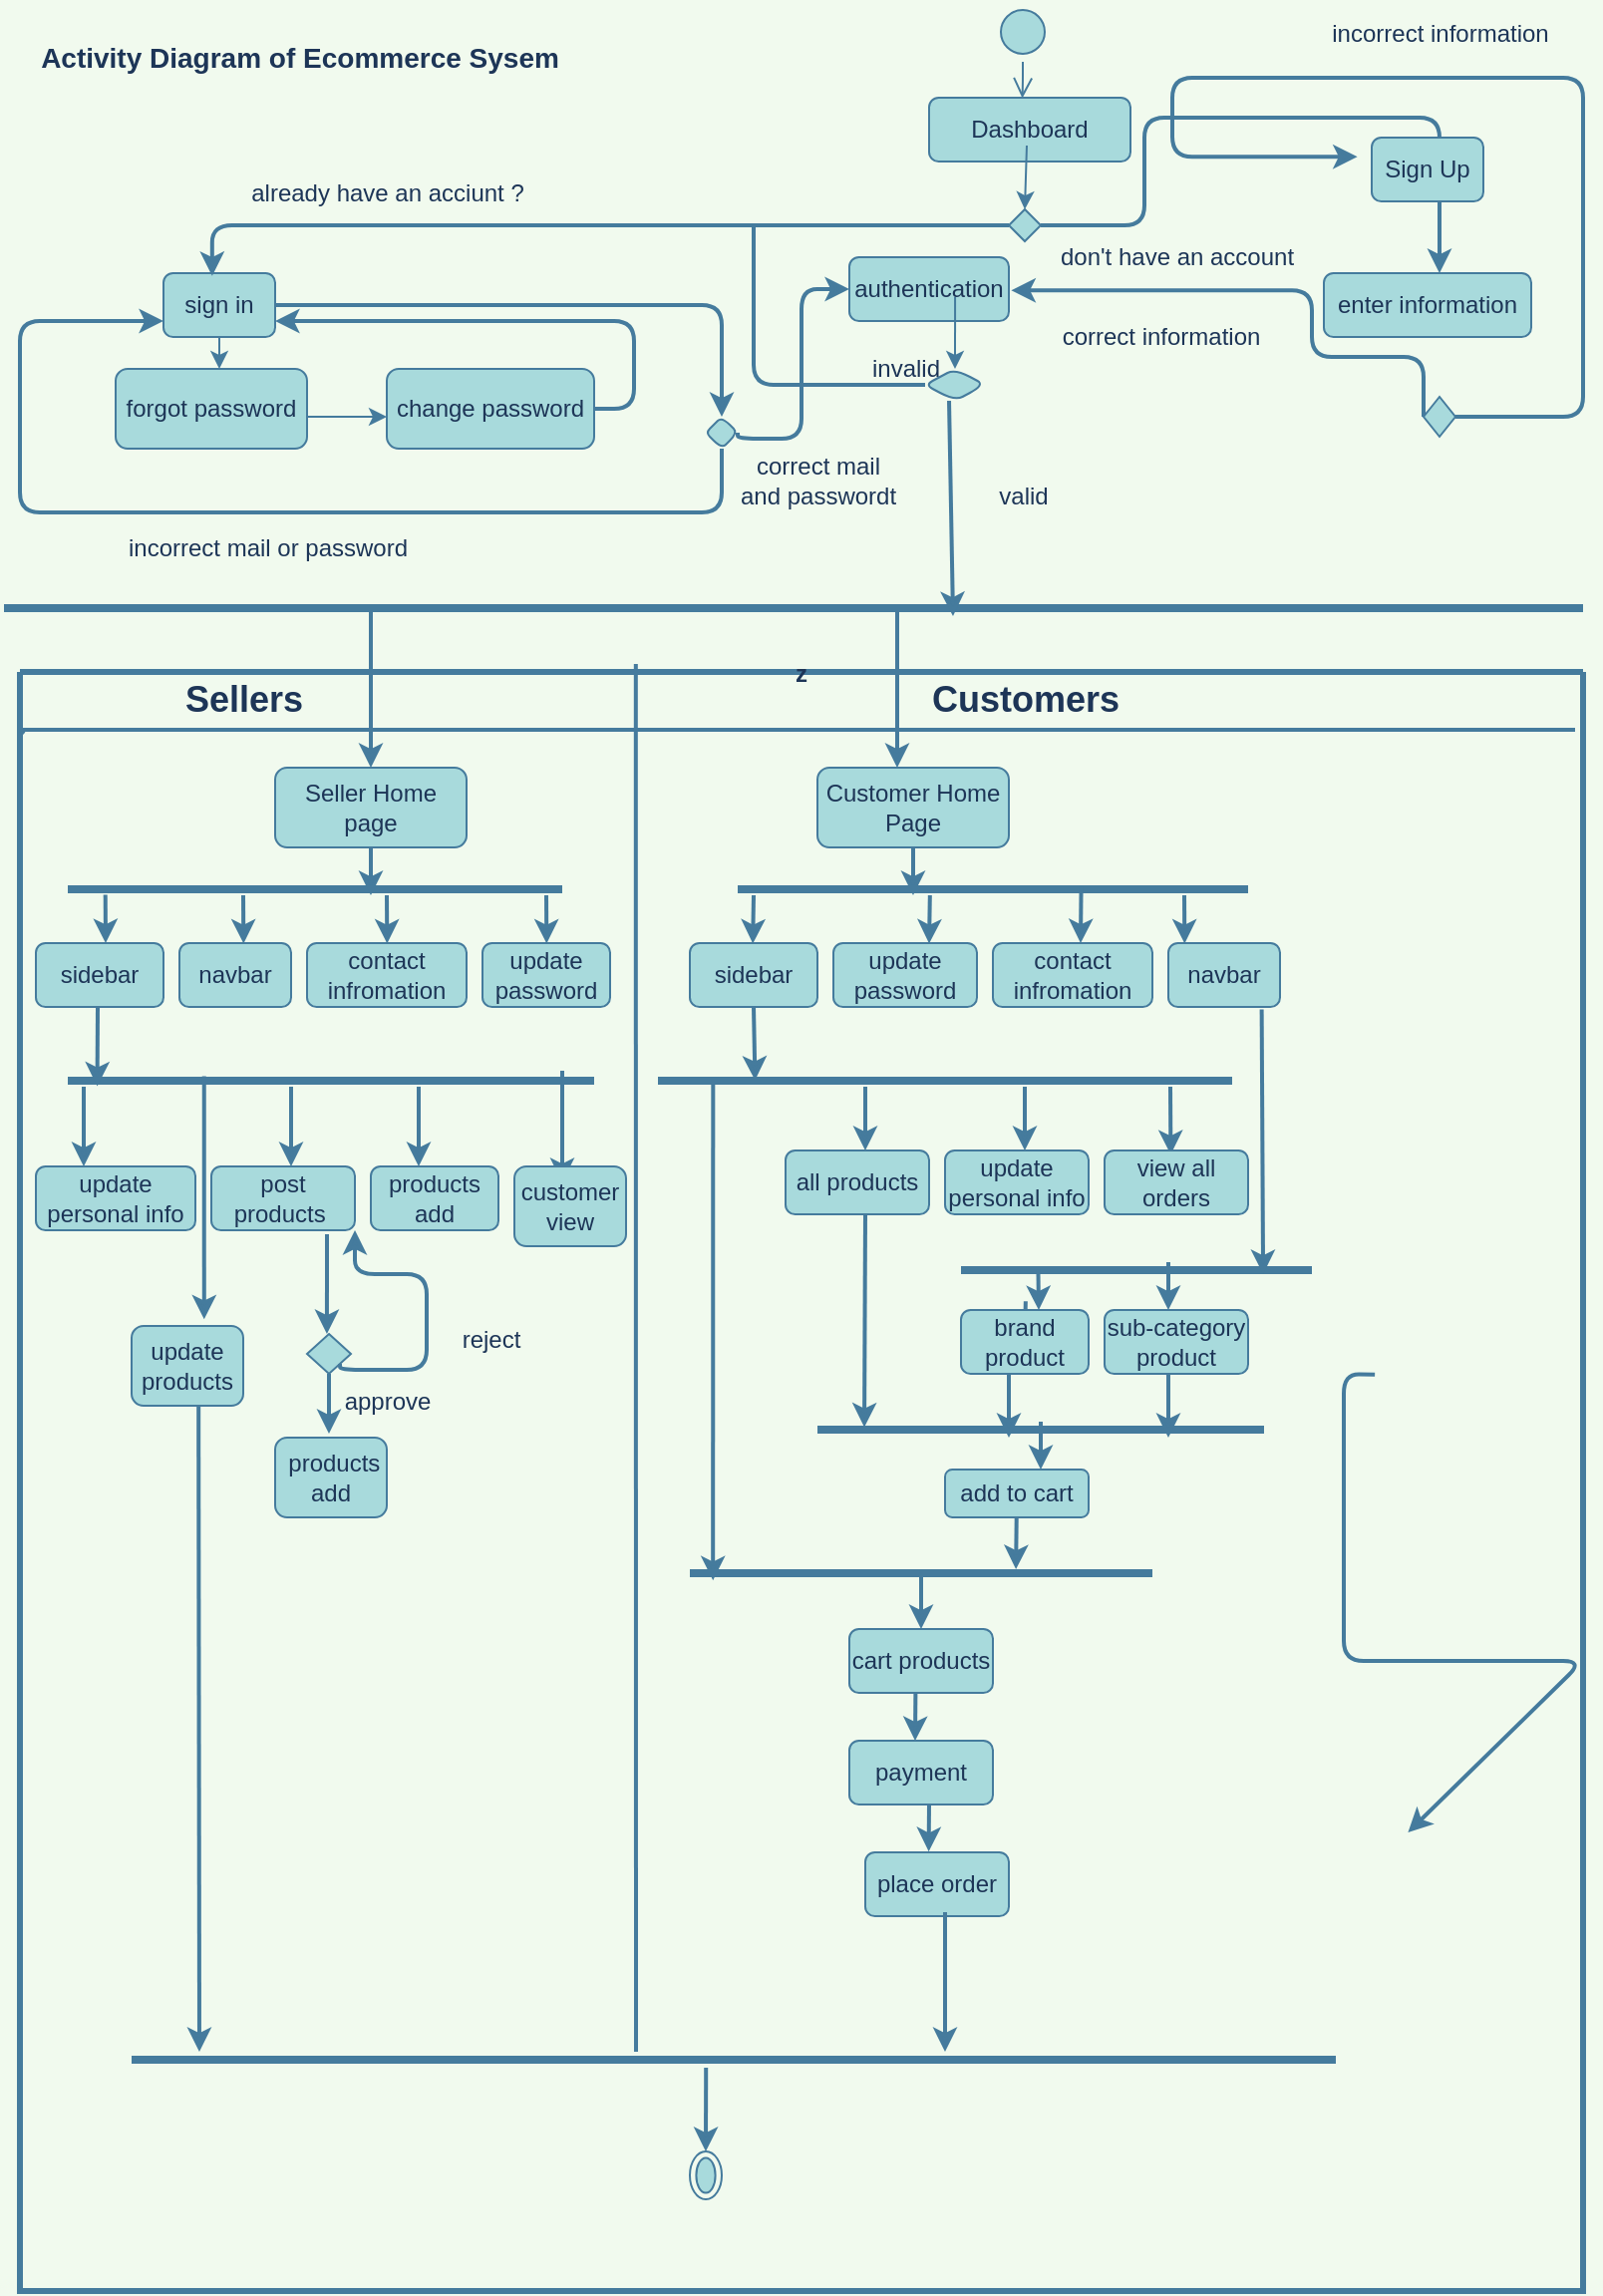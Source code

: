 <mxfile version="20.3.7" type="github">
  <diagram id="cb6AJk6jhVH4I8SNWXNZ" name="Page-1">
    <mxGraphModel dx="1038" dy="1682" grid="1" gridSize="10" guides="1" tooltips="1" connect="1" arrows="1" fold="1" page="1" pageScale="1" pageWidth="827" pageHeight="1169" background="#F1FAEE" math="0" shadow="0">
      <root>
        <mxCell id="0" />
        <mxCell id="1" parent="0" />
        <mxCell id="6mdkMLP5F0GnC8ThNtrV-1" value="" style="ellipse;html=1;shape=startState;fillColor=#A8DADC;strokeColor=#457B9D;fontColor=#1D3557;rounded=1;" vertex="1" parent="1">
          <mxGeometry x="504" y="-1168" width="30" height="30" as="geometry" />
        </mxCell>
        <mxCell id="6mdkMLP5F0GnC8ThNtrV-2" value="" style="edgeStyle=orthogonalEdgeStyle;html=1;verticalAlign=bottom;endArrow=open;endSize=8;labelBackgroundColor=#F1FAEE;strokeColor=#457B9D;fontColor=#1D3557;rounded=1;entryX=0.463;entryY=0.006;entryDx=0;entryDy=0;entryPerimeter=0;" edge="1" parent="1" source="6mdkMLP5F0GnC8ThNtrV-1" target="6mdkMLP5F0GnC8ThNtrV-7">
          <mxGeometry relative="1" as="geometry">
            <mxPoint x="415" y="-1120" as="targetPoint" />
          </mxGeometry>
        </mxCell>
        <mxCell id="6mdkMLP5F0GnC8ThNtrV-3" value="" style="edgeStyle=segmentEdgeStyle;endArrow=classic;html=1;labelBackgroundColor=#F1FAEE;strokeColor=#457B9D;fontColor=#1D3557;rounded=1;strokeWidth=2;startArrow=none;" edge="1" parent="1" source="6mdkMLP5F0GnC8ThNtrV-219">
          <mxGeometry width="50" height="50" relative="1" as="geometry">
            <mxPoint x="427" y="-1056" as="sourcePoint" />
            <mxPoint x="728" y="-1032" as="targetPoint" />
            <Array as="points">
              <mxPoint x="580" y="-1056" />
              <mxPoint x="580" y="-1110" />
              <mxPoint x="728" y="-1110" />
            </Array>
          </mxGeometry>
        </mxCell>
        <mxCell id="6mdkMLP5F0GnC8ThNtrV-4" style="edgeStyle=orthogonalEdgeStyle;orthogonalLoop=1;jettySize=auto;html=1;exitX=1;exitY=0.5;exitDx=0;exitDy=0;labelBackgroundColor=#F1FAEE;strokeColor=#457B9D;fontColor=#1D3557;rounded=1;strokeWidth=2;" edge="1" parent="1" source="6mdkMLP5F0GnC8ThNtrV-5">
          <mxGeometry relative="1" as="geometry">
            <mxPoint x="368" y="-960" as="targetPoint" />
            <Array as="points">
              <mxPoint x="368" y="-1016" />
            </Array>
          </mxGeometry>
        </mxCell>
        <mxCell id="6mdkMLP5F0GnC8ThNtrV-5" value="sign in" style="whiteSpace=wrap;html=1;fillColor=#A8DADC;strokeColor=#457B9D;fontColor=#1D3557;rounded=1;" vertex="1" parent="1">
          <mxGeometry x="88" y="-1032" width="56" height="32" as="geometry" />
        </mxCell>
        <mxCell id="6mdkMLP5F0GnC8ThNtrV-6" value="Sign Up" style="whiteSpace=wrap;html=1;fillColor=#A8DADC;strokeColor=#457B9D;fontColor=#1D3557;rounded=1;" vertex="1" parent="1">
          <mxGeometry x="694" y="-1100" width="56" height="32" as="geometry" />
        </mxCell>
        <mxCell id="6mdkMLP5F0GnC8ThNtrV-7" value="Dashboard" style="whiteSpace=wrap;html=1;fillColor=#A8DADC;strokeColor=#457B9D;fontColor=#1D3557;rounded=1;" vertex="1" parent="1">
          <mxGeometry x="472" y="-1120" width="101" height="32" as="geometry" />
        </mxCell>
        <mxCell id="6mdkMLP5F0GnC8ThNtrV-8" value="" style="endArrow=classic;html=1;labelBackgroundColor=#F1FAEE;strokeColor=#457B9D;fontColor=#1D3557;rounded=1;entryX=0.5;entryY=0;entryDx=0;entryDy=0;entryPerimeter=0;" edge="1" parent="1" target="6mdkMLP5F0GnC8ThNtrV-219">
          <mxGeometry width="50" height="50" relative="1" as="geometry">
            <mxPoint x="521" y="-1096" as="sourcePoint" />
            <mxPoint x="520" y="-1072" as="targetPoint" />
          </mxGeometry>
        </mxCell>
        <mxCell id="6mdkMLP5F0GnC8ThNtrV-9" value="already have an acciunt ?" style="text;html=1;resizable=0;autosize=1;align=center;verticalAlign=middle;points=[];fillColor=none;strokeColor=none;fontColor=#1D3557;rounded=1;" vertex="1" parent="1">
          <mxGeometry x="120" y="-1088" width="160" height="32" as="geometry" />
        </mxCell>
        <mxCell id="6mdkMLP5F0GnC8ThNtrV-11" value="enter information" style="whiteSpace=wrap;html=1;fillColor=#A8DADC;strokeColor=#457B9D;fontColor=#1D3557;rounded=1;" vertex="1" parent="1">
          <mxGeometry x="670" y="-1032" width="104" height="32" as="geometry" />
        </mxCell>
        <mxCell id="6mdkMLP5F0GnC8ThNtrV-16" value="" style="endArrow=classic;html=1;exitX=0.5;exitY=1;exitDx=0;exitDy=0;labelBackgroundColor=#F1FAEE;strokeColor=#457B9D;fontColor=#1D3557;rounded=1;" edge="1" parent="1" source="6mdkMLP5F0GnC8ThNtrV-5">
          <mxGeometry width="50" height="50" relative="1" as="geometry">
            <mxPoint x="104" y="-984" as="sourcePoint" />
            <mxPoint x="116" y="-984" as="targetPoint" />
            <Array as="points" />
          </mxGeometry>
        </mxCell>
        <mxCell id="6mdkMLP5F0GnC8ThNtrV-17" value="forgot password" style="whiteSpace=wrap;html=1;fillColor=#A8DADC;strokeColor=#457B9D;fontColor=#1D3557;rounded=1;" vertex="1" parent="1">
          <mxGeometry x="64" y="-984" width="96" height="40" as="geometry" />
        </mxCell>
        <mxCell id="6mdkMLP5F0GnC8ThNtrV-18" value="" style="endArrow=classic;html=1;labelBackgroundColor=#F1FAEE;strokeColor=#457B9D;fontColor=#1D3557;rounded=1;" edge="1" parent="1">
          <mxGeometry width="50" height="50" relative="1" as="geometry">
            <mxPoint x="160" y="-960" as="sourcePoint" />
            <mxPoint x="200" y="-960" as="targetPoint" />
          </mxGeometry>
        </mxCell>
        <mxCell id="6mdkMLP5F0GnC8ThNtrV-19" style="edgeStyle=orthogonalEdgeStyle;orthogonalLoop=1;jettySize=auto;html=1;exitX=1;exitY=0.5;exitDx=0;exitDy=0;entryX=1;entryY=0.75;entryDx=0;entryDy=0;labelBackgroundColor=#F1FAEE;strokeColor=#457B9D;fontColor=#1D3557;rounded=1;strokeWidth=2;" edge="1" parent="1" source="6mdkMLP5F0GnC8ThNtrV-20" target="6mdkMLP5F0GnC8ThNtrV-5">
          <mxGeometry relative="1" as="geometry" />
        </mxCell>
        <mxCell id="6mdkMLP5F0GnC8ThNtrV-20" value="change password" style="whiteSpace=wrap;html=1;fillStyle=auto;fillColor=#A8DADC;strokeColor=#457B9D;fontColor=#1D3557;rounded=1;" vertex="1" parent="1">
          <mxGeometry x="200" y="-984" width="104" height="40" as="geometry" />
        </mxCell>
        <mxCell id="6mdkMLP5F0GnC8ThNtrV-21" style="edgeStyle=orthogonalEdgeStyle;orthogonalLoop=1;jettySize=auto;html=1;entryX=0;entryY=0.75;entryDx=0;entryDy=0;labelBackgroundColor=#F1FAEE;strokeColor=#457B9D;fontColor=#1D3557;rounded=1;strokeWidth=2;" edge="1" parent="1" source="6mdkMLP5F0GnC8ThNtrV-22" target="6mdkMLP5F0GnC8ThNtrV-5">
          <mxGeometry relative="1" as="geometry">
            <mxPoint x="80" y="-1008" as="targetPoint" />
            <Array as="points">
              <mxPoint x="368" y="-912" />
              <mxPoint x="16" y="-912" />
              <mxPoint x="16" y="-1008" />
            </Array>
          </mxGeometry>
        </mxCell>
        <mxCell id="6mdkMLP5F0GnC8ThNtrV-22" value="" style="rhombus;whiteSpace=wrap;html=1;fillColor=#A8DADC;strokeColor=#457B9D;fontColor=#1D3557;rounded=1;" vertex="1" parent="1">
          <mxGeometry x="360" y="-960" width="16" height="16" as="geometry" />
        </mxCell>
        <mxCell id="6mdkMLP5F0GnC8ThNtrV-23" value="incorrect mail or password" style="text;html=1;resizable=0;autosize=1;align=center;verticalAlign=middle;points=[];fillColor=none;strokeColor=none;fontColor=#1D3557;rounded=1;" vertex="1" parent="1">
          <mxGeometry x="60" y="-910" width="160" height="32" as="geometry" />
        </mxCell>
        <mxCell id="6mdkMLP5F0GnC8ThNtrV-24" value="correct mail &lt;br&gt;and passwordt" style="text;html=1;resizable=0;autosize=1;align=center;verticalAlign=middle;points=[];fillColor=none;strokeColor=none;fontColor=#1D3557;rounded=1;" vertex="1" parent="1">
          <mxGeometry x="368" y="-952" width="96" height="48" as="geometry" />
        </mxCell>
        <mxCell id="6mdkMLP5F0GnC8ThNtrV-25" value="incorrect information" style="text;html=1;resizable=0;autosize=1;align=center;verticalAlign=middle;points=[];fillColor=none;strokeColor=none;fontColor=#1D3557;rounded=1;" vertex="1" parent="1">
          <mxGeometry x="664" y="-1168" width="128" height="32" as="geometry" />
        </mxCell>
        <mxCell id="6mdkMLP5F0GnC8ThNtrV-26" value="" style="endArrow=none;html=1;strokeWidth=4;labelBackgroundColor=#F1FAEE;strokeColor=#457B9D;fontColor=#1D3557;rounded=1;" edge="1" parent="1">
          <mxGeometry relative="1" as="geometry">
            <mxPoint x="8" y="-864" as="sourcePoint" />
            <mxPoint x="800" y="-864" as="targetPoint" />
          </mxGeometry>
        </mxCell>
        <mxCell id="6mdkMLP5F0GnC8ThNtrV-27" value="correct information" style="text;html=1;resizable=0;autosize=1;align=center;verticalAlign=middle;points=[];fillColor=none;strokeColor=none;fontColor=#1D3557;rounded=1;" vertex="1" parent="1">
          <mxGeometry x="528" y="-1016" width="120" height="32" as="geometry" />
        </mxCell>
        <object label="z" id="6mdkMLP5F0GnC8ThNtrV-28">
          <mxCell style="swimlane;startSize=0;strokeWidth=3;fillColor=#A8DADC;strokeColor=#457B9D;fontColor=#1D3557;rounded=1;" vertex="1" parent="1">
            <mxGeometry x="16" y="-832" width="784" height="812" as="geometry" />
          </mxCell>
        </object>
        <mxCell id="6mdkMLP5F0GnC8ThNtrV-30" value="Customers" style="text;html=1;resizable=0;autosize=1;align=center;verticalAlign=middle;points=[];fillColor=none;strokeColor=none;strokeWidth=2;shadow=0;glass=0;fontStyle=1;labelBorderColor=none;spacingTop=3;fontSize=18;fontColor=#1D3557;rounded=1;" vertex="1" parent="6mdkMLP5F0GnC8ThNtrV-28">
          <mxGeometry x="448" y="-8" width="112" height="40" as="geometry" />
        </mxCell>
        <mxCell id="6mdkMLP5F0GnC8ThNtrV-31" value="Sellers" style="text;html=1;resizable=0;autosize=1;align=center;verticalAlign=middle;points=[];fillColor=none;strokeColor=none;strokeWidth=2;shadow=0;glass=0;fontStyle=1;labelBorderColor=none;spacingTop=3;fontSize=18;fontColor=#1D3557;rounded=1;" vertex="1" parent="6mdkMLP5F0GnC8ThNtrV-28">
          <mxGeometry x="72" y="-8" width="80" height="40" as="geometry" />
        </mxCell>
        <mxCell id="6mdkMLP5F0GnC8ThNtrV-32" value="" style="endArrow=none;html=1;strokeWidth=2;labelBackgroundColor=#F1FAEE;strokeColor=#457B9D;fontColor=#1D3557;rounded=1;" edge="1" parent="6mdkMLP5F0GnC8ThNtrV-28" target="6mdkMLP5F0GnC8ThNtrV-28">
          <mxGeometry width="50" height="50" relative="1" as="geometry">
            <mxPoint x="2" y="31" as="sourcePoint" />
            <mxPoint x="992" y="32" as="targetPoint" />
          </mxGeometry>
        </mxCell>
        <mxCell id="6mdkMLP5F0GnC8ThNtrV-35" value="Seller Home page" style="whiteSpace=wrap;html=1;fillColor=#A8DADC;strokeColor=#457B9D;fontColor=#1D3557;rounded=1;" vertex="1" parent="6mdkMLP5F0GnC8ThNtrV-28">
          <mxGeometry x="128" y="48" width="96" height="40" as="geometry" />
        </mxCell>
        <mxCell id="6mdkMLP5F0GnC8ThNtrV-36" value="" style="line;strokeWidth=4;html=1;shadow=0;glass=0;labelBackgroundColor=none;labelBorderColor=none;fontFamily=Times New Roman;fontSize=18;fillColor=#A8DADC;strokeColor=#457B9D;fontColor=#1D3557;rounded=1;" vertex="1" parent="6mdkMLP5F0GnC8ThNtrV-28">
          <mxGeometry x="24" y="104" width="248" height="10" as="geometry" />
        </mxCell>
        <mxCell id="6mdkMLP5F0GnC8ThNtrV-37" value="" style="edgeStyle=none;orthogonalLoop=1;jettySize=auto;html=1;strokeWidth=2;fontSize=19;labelBackgroundColor=#F1FAEE;strokeColor=#457B9D;fontColor=#1D3557;rounded=1;" edge="1" parent="6mdkMLP5F0GnC8ThNtrV-28">
          <mxGeometry width="80" relative="1" as="geometry">
            <mxPoint x="176" y="88" as="sourcePoint" />
            <mxPoint x="176" y="112" as="targetPoint" />
            <Array as="points" />
          </mxGeometry>
        </mxCell>
        <mxCell id="6mdkMLP5F0GnC8ThNtrV-38" value="Customer Home Page" style="whiteSpace=wrap;html=1;fillColor=#A8DADC;strokeColor=#457B9D;fontColor=#1D3557;rounded=1;" vertex="1" parent="6mdkMLP5F0GnC8ThNtrV-28">
          <mxGeometry x="400" y="48" width="96" height="40" as="geometry" />
        </mxCell>
        <mxCell id="6mdkMLP5F0GnC8ThNtrV-39" value="" style="edgeStyle=none;orthogonalLoop=1;jettySize=auto;html=1;strokeWidth=2;fontSize=19;labelBackgroundColor=#F1FAEE;strokeColor=#457B9D;fontColor=#1D3557;rounded=1;" edge="1" parent="6mdkMLP5F0GnC8ThNtrV-28">
          <mxGeometry width="80" relative="1" as="geometry">
            <mxPoint x="448" y="88" as="sourcePoint" />
            <mxPoint x="448" y="112" as="targetPoint" />
            <Array as="points" />
          </mxGeometry>
        </mxCell>
        <mxCell id="6mdkMLP5F0GnC8ThNtrV-42" value="sidebar" style="whiteSpace=wrap;html=1;fillColor=#A8DADC;strokeColor=#457B9D;fontColor=#1D3557;rounded=1;" vertex="1" parent="6mdkMLP5F0GnC8ThNtrV-28">
          <mxGeometry x="8" y="136" width="64" height="32" as="geometry" />
        </mxCell>
        <mxCell id="6mdkMLP5F0GnC8ThNtrV-43" value="contact infromation" style="whiteSpace=wrap;html=1;fillColor=#A8DADC;strokeColor=#457B9D;fontColor=#1D3557;rounded=1;" vertex="1" parent="6mdkMLP5F0GnC8ThNtrV-28">
          <mxGeometry x="144" y="136" width="80" height="32" as="geometry" />
        </mxCell>
        <mxCell id="6mdkMLP5F0GnC8ThNtrV-44" value="" style="line;strokeWidth=4;html=1;shadow=0;glass=0;labelBackgroundColor=none;labelBorderColor=none;fontFamily=Times New Roman;fontSize=18;fillColor=#A8DADC;strokeColor=#457B9D;fontColor=#1D3557;rounded=1;" vertex="1" parent="6mdkMLP5F0GnC8ThNtrV-28">
          <mxGeometry x="24" y="200" width="264" height="10" as="geometry" />
        </mxCell>
        <mxCell id="6mdkMLP5F0GnC8ThNtrV-45" value="" style="edgeStyle=none;orthogonalLoop=1;jettySize=auto;html=1;strokeWidth=2;fontSize=19;labelBackgroundColor=#F1FAEE;strokeColor=#457B9D;fontColor=#1D3557;rounded=1;" edge="1" parent="6mdkMLP5F0GnC8ThNtrV-28">
          <mxGeometry width="80" relative="1" as="geometry">
            <mxPoint x="32" y="208" as="sourcePoint" />
            <mxPoint x="32" y="248" as="targetPoint" />
            <Array as="points" />
          </mxGeometry>
        </mxCell>
        <mxCell id="6mdkMLP5F0GnC8ThNtrV-46" value="update personal info" style="whiteSpace=wrap;html=1;fillColor=#A8DADC;strokeColor=#457B9D;fontColor=#1D3557;rounded=1;" vertex="1" parent="6mdkMLP5F0GnC8ThNtrV-28">
          <mxGeometry x="8" y="248" width="80" height="32" as="geometry" />
        </mxCell>
        <mxCell id="6mdkMLP5F0GnC8ThNtrV-47" value="post products&amp;nbsp;" style="whiteSpace=wrap;html=1;fillColor=#A8DADC;strokeColor=#457B9D;fontColor=#1D3557;rounded=1;" vertex="1" parent="6mdkMLP5F0GnC8ThNtrV-28">
          <mxGeometry x="96" y="248" width="72" height="32" as="geometry" />
        </mxCell>
        <mxCell id="6mdkMLP5F0GnC8ThNtrV-48" value="" style="line;strokeWidth=4;html=1;shadow=0;glass=0;labelBackgroundColor=none;labelBorderColor=none;fontFamily=Times New Roman;fontSize=18;fillColor=#A8DADC;strokeColor=#457B9D;fontColor=#1D3557;rounded=1;" vertex="1" parent="6mdkMLP5F0GnC8ThNtrV-28">
          <mxGeometry x="360" y="104" width="256" height="10" as="geometry" />
        </mxCell>
        <mxCell id="6mdkMLP5F0GnC8ThNtrV-49" value="sidebar" style="whiteSpace=wrap;html=1;fillColor=#A8DADC;strokeColor=#457B9D;fontColor=#1D3557;rounded=1;" vertex="1" parent="6mdkMLP5F0GnC8ThNtrV-28">
          <mxGeometry x="336" y="136" width="64" height="32" as="geometry" />
        </mxCell>
        <mxCell id="6mdkMLP5F0GnC8ThNtrV-50" value="" style="edgeStyle=none;orthogonalLoop=1;jettySize=auto;html=1;strokeWidth=2;fontSize=19;labelBackgroundColor=#F1FAEE;strokeColor=#457B9D;fontColor=#1D3557;rounded=1;exitX=0.673;exitY=0.38;exitDx=0;exitDy=0;exitPerimeter=0;" edge="1" parent="6mdkMLP5F0GnC8ThNtrV-28" source="6mdkMLP5F0GnC8ThNtrV-48">
          <mxGeometry width="80" relative="1" as="geometry">
            <mxPoint x="560" y="104" as="sourcePoint" />
            <mxPoint x="532" y="136" as="targetPoint" />
            <Array as="points" />
          </mxGeometry>
        </mxCell>
        <mxCell id="6mdkMLP5F0GnC8ThNtrV-51" value="contact infromation" style="whiteSpace=wrap;html=1;fillColor=#A8DADC;strokeColor=#457B9D;fontColor=#1D3557;rounded=1;" vertex="1" parent="6mdkMLP5F0GnC8ThNtrV-28">
          <mxGeometry x="488" y="136" width="80" height="32" as="geometry" />
        </mxCell>
        <mxCell id="6mdkMLP5F0GnC8ThNtrV-52" value="" style="edgeStyle=none;orthogonalLoop=1;jettySize=auto;html=1;strokeWidth=2;fontSize=19;exitX=0.465;exitY=0.994;exitDx=0;exitDy=0;exitPerimeter=0;entryX=0.287;entryY=0.46;entryDx=0;entryDy=0;entryPerimeter=0;labelBackgroundColor=#F1FAEE;strokeColor=#457B9D;fontColor=#1D3557;rounded=1;" edge="1" parent="6mdkMLP5F0GnC8ThNtrV-28">
          <mxGeometry width="80" relative="1" as="geometry">
            <mxPoint x="368" y="168" as="sourcePoint" />
            <mxPoint x="368.72" y="204.792" as="targetPoint" />
            <Array as="points" />
          </mxGeometry>
        </mxCell>
        <mxCell id="6mdkMLP5F0GnC8ThNtrV-53" value="" style="line;strokeWidth=4;html=1;shadow=0;glass=0;labelBackgroundColor=none;labelBorderColor=none;fontFamily=Times New Roman;fontSize=18;fillColor=#A8DADC;strokeColor=#457B9D;fontColor=#1D3557;rounded=1;" vertex="1" parent="6mdkMLP5F0GnC8ThNtrV-28">
          <mxGeometry x="320" y="200" width="288" height="10" as="geometry" />
        </mxCell>
        <mxCell id="6mdkMLP5F0GnC8ThNtrV-54" value="all products" style="whiteSpace=wrap;html=1;fillColor=#A8DADC;strokeColor=#457B9D;fontColor=#1D3557;rounded=1;" vertex="1" parent="6mdkMLP5F0GnC8ThNtrV-28">
          <mxGeometry x="384" y="240" width="72" height="32" as="geometry" />
        </mxCell>
        <mxCell id="6mdkMLP5F0GnC8ThNtrV-55" value="" style="edgeStyle=none;orthogonalLoop=1;jettySize=auto;html=1;strokeWidth=2;fontSize=19;labelBackgroundColor=#F1FAEE;strokeColor=#457B9D;fontColor=#1D3557;rounded=1;entryX=0.05;entryY=0.95;entryDx=0;entryDy=0;entryPerimeter=0;exitX=0.096;exitY=0.68;exitDx=0;exitDy=0;exitPerimeter=0;" edge="1" parent="6mdkMLP5F0GnC8ThNtrV-28" source="6mdkMLP5F0GnC8ThNtrV-53" target="6mdkMLP5F0GnC8ThNtrV-93">
          <mxGeometry width="80" relative="1" as="geometry">
            <mxPoint x="336" y="208" as="sourcePoint" />
            <mxPoint x="336" y="240" as="targetPoint" />
            <Array as="points" />
          </mxGeometry>
        </mxCell>
        <mxCell id="6mdkMLP5F0GnC8ThNtrV-56" value="" style="edgeStyle=none;orthogonalLoop=1;jettySize=auto;html=1;strokeWidth=2;fontSize=19;labelBackgroundColor=#F1FAEE;strokeColor=#457B9D;fontColor=#1D3557;rounded=1;" edge="1" parent="6mdkMLP5F0GnC8ThNtrV-28">
          <mxGeometry width="80" relative="1" as="geometry">
            <mxPoint x="424" y="208" as="sourcePoint" />
            <mxPoint x="424" y="240" as="targetPoint" />
            <Array as="points" />
          </mxGeometry>
        </mxCell>
        <mxCell id="6mdkMLP5F0GnC8ThNtrV-57" value="" style="edgeStyle=none;orthogonalLoop=1;jettySize=auto;html=1;strokeWidth=2;fontSize=19;entryX=0.056;entryY=0.78;entryDx=0;entryDy=0;entryPerimeter=0;labelBackgroundColor=#F1FAEE;strokeColor=#457B9D;fontColor=#1D3557;rounded=1;" edge="1" parent="6mdkMLP5F0GnC8ThNtrV-28" target="6mdkMLP5F0GnC8ThNtrV-44">
          <mxGeometry width="80" relative="1" as="geometry">
            <mxPoint x="39" y="168" as="sourcePoint" />
            <mxPoint x="64.72" y="204.792" as="targetPoint" />
            <Array as="points" />
          </mxGeometry>
        </mxCell>
        <mxCell id="6mdkMLP5F0GnC8ThNtrV-58" value="" style="edgeStyle=none;orthogonalLoop=1;jettySize=auto;html=1;strokeWidth=2;fontSize=19;labelBackgroundColor=#F1FAEE;strokeColor=#457B9D;fontColor=#1D3557;rounded=1;" edge="1" parent="6mdkMLP5F0GnC8ThNtrV-28">
          <mxGeometry width="80" relative="1" as="geometry">
            <mxPoint x="200" y="208" as="sourcePoint" />
            <mxPoint x="200" y="248" as="targetPoint" />
            <Array as="points" />
          </mxGeometry>
        </mxCell>
        <mxCell id="6mdkMLP5F0GnC8ThNtrV-59" value="" style="edgeStyle=none;orthogonalLoop=1;jettySize=auto;html=1;strokeWidth=2;fontSize=19;labelBackgroundColor=#F1FAEE;strokeColor=#457B9D;fontColor=#1D3557;rounded=1;" edge="1" parent="6mdkMLP5F0GnC8ThNtrV-28">
          <mxGeometry width="80" relative="1" as="geometry">
            <mxPoint x="136" y="208" as="sourcePoint" />
            <mxPoint x="136" y="248" as="targetPoint" />
            <Array as="points" />
          </mxGeometry>
        </mxCell>
        <mxCell id="6mdkMLP5F0GnC8ThNtrV-60" value="update password" style="whiteSpace=wrap;html=1;fillStyle=auto;strokeColor=#457B9D;fontColor=#1D3557;fillColor=#A8DADC;rounded=1;" vertex="1" parent="6mdkMLP5F0GnC8ThNtrV-28">
          <mxGeometry x="232" y="136" width="64" height="32" as="geometry" />
        </mxCell>
        <mxCell id="6mdkMLP5F0GnC8ThNtrV-69" value="navbar" style="whiteSpace=wrap;html=1;fillColor=#A8DADC;strokeColor=#457B9D;fontColor=#1D3557;rounded=1;" vertex="1" parent="6mdkMLP5F0GnC8ThNtrV-28">
          <mxGeometry x="80" y="136" width="56" height="32" as="geometry" />
        </mxCell>
        <mxCell id="6mdkMLP5F0GnC8ThNtrV-70" value="" style="edgeStyle=none;orthogonalLoop=1;jettySize=auto;html=1;strokeWidth=2;fontSize=19;exitX=0.076;exitY=0.78;exitDx=0;exitDy=0;exitPerimeter=0;labelBackgroundColor=#F1FAEE;strokeColor=#457B9D;fontColor=#1D3557;rounded=1;" edge="1" parent="6mdkMLP5F0GnC8ThNtrV-28">
          <mxGeometry width="80" relative="1" as="geometry">
            <mxPoint x="456.42" y="112" as="sourcePoint" />
            <mxPoint x="456.004" y="136.2" as="targetPoint" />
            <Array as="points" />
          </mxGeometry>
        </mxCell>
        <mxCell id="6mdkMLP5F0GnC8ThNtrV-72" value="" style="edgeStyle=none;orthogonalLoop=1;jettySize=auto;html=1;strokeWidth=2;fontSize=19;exitX=0.076;exitY=0.78;exitDx=0;exitDy=0;exitPerimeter=0;labelBackgroundColor=#F1FAEE;strokeColor=#457B9D;fontColor=#1D3557;rounded=1;" edge="1" parent="6mdkMLP5F0GnC8ThNtrV-28" source="6mdkMLP5F0GnC8ThNtrV-36">
          <mxGeometry width="80" relative="1" as="geometry">
            <mxPoint x="72" y="120" as="sourcePoint" />
            <mxPoint x="43" y="136" as="targetPoint" />
            <Array as="points" />
          </mxGeometry>
        </mxCell>
        <mxCell id="6mdkMLP5F0GnC8ThNtrV-73" value="" style="edgeStyle=none;orthogonalLoop=1;jettySize=auto;html=1;strokeWidth=2;fontSize=19;exitX=0.076;exitY=0.78;exitDx=0;exitDy=0;exitPerimeter=0;labelBackgroundColor=#F1FAEE;strokeColor=#457B9D;fontColor=#1D3557;rounded=1;" edge="1" parent="6mdkMLP5F0GnC8ThNtrV-28">
          <mxGeometry width="80" relative="1" as="geometry">
            <mxPoint x="112" y="112" as="sourcePoint" />
            <mxPoint x="112.152" y="136.2" as="targetPoint" />
            <Array as="points" />
          </mxGeometry>
        </mxCell>
        <mxCell id="6mdkMLP5F0GnC8ThNtrV-74" value="" style="edgeStyle=none;orthogonalLoop=1;jettySize=auto;html=1;strokeWidth=2;fontSize=19;exitX=0.076;exitY=0.78;exitDx=0;exitDy=0;exitPerimeter=0;labelBackgroundColor=#F1FAEE;strokeColor=#457B9D;fontColor=#1D3557;rounded=1;" edge="1" parent="6mdkMLP5F0GnC8ThNtrV-28">
          <mxGeometry width="80" relative="1" as="geometry">
            <mxPoint x="184" y="112" as="sourcePoint" />
            <mxPoint x="184.152" y="136.2" as="targetPoint" />
            <Array as="points" />
          </mxGeometry>
        </mxCell>
        <mxCell id="6mdkMLP5F0GnC8ThNtrV-75" value="" style="edgeStyle=none;orthogonalLoop=1;jettySize=auto;html=1;strokeWidth=2;fontSize=19;exitX=0.076;exitY=0.78;exitDx=0;exitDy=0;exitPerimeter=0;labelBackgroundColor=#F1FAEE;strokeColor=#457B9D;fontColor=#1D3557;rounded=1;" edge="1" parent="6mdkMLP5F0GnC8ThNtrV-28">
          <mxGeometry width="80" relative="1" as="geometry">
            <mxPoint x="264" y="112" as="sourcePoint" />
            <mxPoint x="264.152" y="136.2" as="targetPoint" />
            <Array as="points" />
          </mxGeometry>
        </mxCell>
        <mxCell id="6mdkMLP5F0GnC8ThNtrV-76" value="" style="edgeStyle=none;orthogonalLoop=1;jettySize=auto;html=1;strokeWidth=2;fontSize=19;exitX=0.076;exitY=0.78;exitDx=0;exitDy=0;exitPerimeter=0;labelBackgroundColor=#F1FAEE;strokeColor=#457B9D;fontColor=#1D3557;rounded=1;" edge="1" parent="6mdkMLP5F0GnC8ThNtrV-28">
          <mxGeometry width="80" relative="1" as="geometry">
            <mxPoint x="584" y="112" as="sourcePoint" />
            <mxPoint x="584.152" y="136.2" as="targetPoint" />
            <Array as="points" />
          </mxGeometry>
        </mxCell>
        <mxCell id="6mdkMLP5F0GnC8ThNtrV-80" value="" style="edgeStyle=none;orthogonalLoop=1;jettySize=auto;html=1;strokeWidth=2;fontSize=19;labelBackgroundColor=#F1FAEE;strokeColor=#457B9D;fontColor=#1D3557;rounded=1;" edge="1" parent="6mdkMLP5F0GnC8ThNtrV-28">
          <mxGeometry width="80" relative="1" as="geometry">
            <mxPoint x="504" y="208" as="sourcePoint" />
            <mxPoint x="504" y="240" as="targetPoint" />
            <Array as="points" />
          </mxGeometry>
        </mxCell>
        <mxCell id="6mdkMLP5F0GnC8ThNtrV-81" value="" style="edgeStyle=none;orthogonalLoop=1;jettySize=auto;html=1;strokeWidth=2;fontSize=19;labelBackgroundColor=#F1FAEE;strokeColor=#457B9D;fontColor=#1D3557;rounded=1;entryX=0.461;entryY=0.063;entryDx=0;entryDy=0;entryPerimeter=0;" edge="1" parent="6mdkMLP5F0GnC8ThNtrV-28" target="6mdkMLP5F0GnC8ThNtrV-82">
          <mxGeometry width="80" relative="1" as="geometry">
            <mxPoint x="577" y="208" as="sourcePoint" />
            <mxPoint x="592" y="240" as="targetPoint" />
            <Array as="points" />
          </mxGeometry>
        </mxCell>
        <mxCell id="6mdkMLP5F0GnC8ThNtrV-82" value="view all orders" style="whiteSpace=wrap;html=1;fillColor=#A8DADC;strokeColor=#457B9D;fontColor=#1D3557;rounded=1;" vertex="1" parent="6mdkMLP5F0GnC8ThNtrV-28">
          <mxGeometry x="544" y="240" width="72" height="32" as="geometry" />
        </mxCell>
        <mxCell id="6mdkMLP5F0GnC8ThNtrV-83" value="navbar" style="whiteSpace=wrap;html=1;fillColor=#A8DADC;strokeColor=#457B9D;fontColor=#1D3557;rounded=1;" vertex="1" parent="6mdkMLP5F0GnC8ThNtrV-28">
          <mxGeometry x="576" y="136" width="56" height="32" as="geometry" />
        </mxCell>
        <mxCell id="6mdkMLP5F0GnC8ThNtrV-84" value="update password" style="whiteSpace=wrap;html=1;fillStyle=auto;strokeColor=#457B9D;fontColor=#1D3557;fillColor=#A8DADC;rounded=1;" vertex="1" parent="6mdkMLP5F0GnC8ThNtrV-28">
          <mxGeometry x="408" y="136" width="72" height="32" as="geometry" />
        </mxCell>
        <mxCell id="6mdkMLP5F0GnC8ThNtrV-85" value="" style="line;strokeWidth=4;html=1;shadow=0;glass=0;labelBackgroundColor=none;labelBorderColor=none;fontFamily=Times New Roman;fontSize=18;fillColor=#A8DADC;strokeColor=#457B9D;fontColor=#1D3557;rounded=1;" vertex="1" parent="6mdkMLP5F0GnC8ThNtrV-28">
          <mxGeometry x="472" y="296" width="176" height="8" as="geometry" />
        </mxCell>
        <mxCell id="6mdkMLP5F0GnC8ThNtrV-86" value="update personal info" style="whiteSpace=wrap;html=1;fillColor=#A8DADC;strokeColor=#457B9D;fontColor=#1D3557;rounded=1;" vertex="1" parent="6mdkMLP5F0GnC8ThNtrV-28">
          <mxGeometry x="464" y="240" width="72" height="32" as="geometry" />
        </mxCell>
        <mxCell id="6mdkMLP5F0GnC8ThNtrV-87" value="" style="edgeStyle=none;orthogonalLoop=1;jettySize=auto;html=1;strokeWidth=2;fontSize=19;labelBackgroundColor=#F1FAEE;strokeColor=#457B9D;fontColor=#1D3557;rounded=1;exitX=0.836;exitY=1.038;exitDx=0;exitDy=0;exitPerimeter=0;entryX=0.861;entryY=0.75;entryDx=0;entryDy=0;entryPerimeter=0;" edge="1" parent="6mdkMLP5F0GnC8ThNtrV-28" source="6mdkMLP5F0GnC8ThNtrV-83" target="6mdkMLP5F0GnC8ThNtrV-85">
          <mxGeometry width="80" relative="1" as="geometry">
            <mxPoint x="616" y="168" as="sourcePoint" />
            <mxPoint x="624" y="232" as="targetPoint" />
            <Array as="points" />
          </mxGeometry>
        </mxCell>
        <mxCell id="6mdkMLP5F0GnC8ThNtrV-88" value="cart products" style="whiteSpace=wrap;html=1;fillColor=#A8DADC;strokeColor=#457B9D;fontColor=#1D3557;rounded=1;" vertex="1" parent="6mdkMLP5F0GnC8ThNtrV-28">
          <mxGeometry x="416" y="480" width="72" height="32" as="geometry" />
        </mxCell>
        <mxCell id="6mdkMLP5F0GnC8ThNtrV-89" value="sub-category&lt;br&gt;product" style="whiteSpace=wrap;html=1;fillColor=#A8DADC;strokeColor=#457B9D;fontColor=#1D3557;rounded=1;" vertex="1" parent="6mdkMLP5F0GnC8ThNtrV-28">
          <mxGeometry x="544" y="320" width="72" height="32" as="geometry" />
        </mxCell>
        <mxCell id="6mdkMLP5F0GnC8ThNtrV-90" value="" style="line;strokeWidth=4;html=1;shadow=0;glass=0;labelBackgroundColor=none;labelBorderColor=none;fontFamily=Times New Roman;fontSize=18;fillColor=#A8DADC;strokeColor=#457B9D;fontColor=#1D3557;rounded=1;" vertex="1" parent="6mdkMLP5F0GnC8ThNtrV-28">
          <mxGeometry x="400" y="376" width="224" height="8" as="geometry" />
        </mxCell>
        <mxCell id="6mdkMLP5F0GnC8ThNtrV-91" value="" style="edgeStyle=none;orthogonalLoop=1;jettySize=auto;html=1;strokeWidth=2;fontSize=19;labelBackgroundColor=#F1FAEE;strokeColor=#457B9D;fontColor=#1D3557;rounded=1;entryX=0.105;entryY=0.35;entryDx=0;entryDy=0;entryPerimeter=0;" edge="1" parent="6mdkMLP5F0GnC8ThNtrV-28" target="6mdkMLP5F0GnC8ThNtrV-90">
          <mxGeometry width="80" relative="1" as="geometry">
            <mxPoint x="424" y="272" as="sourcePoint" />
            <mxPoint x="424" y="360" as="targetPoint" />
            <Array as="points" />
          </mxGeometry>
        </mxCell>
        <mxCell id="6mdkMLP5F0GnC8ThNtrV-92" value="" style="edgeStyle=none;orthogonalLoop=1;jettySize=auto;html=1;strokeWidth=2;fontSize=19;labelBackgroundColor=#F1FAEE;strokeColor=#457B9D;fontColor=#1D3557;rounded=1;startArrow=none;entryX=0.705;entryY=0.25;entryDx=0;entryDy=0;entryPerimeter=0;" edge="1" parent="6mdkMLP5F0GnC8ThNtrV-28" source="6mdkMLP5F0GnC8ThNtrV-95" target="6mdkMLP5F0GnC8ThNtrV-93">
          <mxGeometry width="80" relative="1" as="geometry">
            <mxPoint x="456" y="384" as="sourcePoint" />
            <mxPoint x="456" y="448" as="targetPoint" />
            <Array as="points" />
          </mxGeometry>
        </mxCell>
        <mxCell id="6mdkMLP5F0GnC8ThNtrV-93" value="" style="line;strokeWidth=4;html=1;shadow=0;glass=0;labelBackgroundColor=none;labelBorderColor=none;fontFamily=Times New Roman;fontSize=18;fillColor=#A8DADC;strokeColor=#457B9D;fontColor=#1D3557;rounded=1;" vertex="1" parent="6mdkMLP5F0GnC8ThNtrV-28">
          <mxGeometry x="336" y="448" width="232" height="8" as="geometry" />
        </mxCell>
        <mxCell id="6mdkMLP5F0GnC8ThNtrV-94" value="" style="edgeStyle=none;orthogonalLoop=1;jettySize=auto;html=1;strokeWidth=2;fontSize=19;labelBackgroundColor=#F1FAEE;strokeColor=#457B9D;fontColor=#1D3557;rounded=1;exitX=0.673;exitY=0.38;exitDx=0;exitDy=0;exitPerimeter=0;" edge="1" parent="6mdkMLP5F0GnC8ThNtrV-28">
          <mxGeometry width="80" relative="1" as="geometry">
            <mxPoint x="576" y="296" as="sourcePoint" />
            <mxPoint x="576" y="320" as="targetPoint" />
            <Array as="points" />
          </mxGeometry>
        </mxCell>
        <mxCell id="6mdkMLP5F0GnC8ThNtrV-95" value="add to cart" style="whiteSpace=wrap;html=1;fillColor=#A8DADC;strokeColor=#457B9D;fontColor=#1D3557;rounded=1;" vertex="1" parent="6mdkMLP5F0GnC8ThNtrV-28">
          <mxGeometry x="464" y="400" width="72" height="24" as="geometry" />
        </mxCell>
        <mxCell id="6mdkMLP5F0GnC8ThNtrV-96" value="" style="edgeStyle=none;orthogonalLoop=1;jettySize=auto;html=1;strokeWidth=2;fontSize=19;labelBackgroundColor=#F1FAEE;strokeColor=#457B9D;fontColor=#1D3557;rounded=1;" edge="1" parent="6mdkMLP5F0GnC8ThNtrV-28">
          <mxGeometry width="80" relative="1" as="geometry">
            <mxPoint x="496" y="352" as="sourcePoint" />
            <mxPoint x="496" y="384" as="targetPoint" />
            <Array as="points" />
          </mxGeometry>
        </mxCell>
        <mxCell id="6mdkMLP5F0GnC8ThNtrV-97" value="" style="edgeStyle=none;orthogonalLoop=1;jettySize=auto;html=1;strokeWidth=2;fontSize=19;labelBackgroundColor=#F1FAEE;strokeColor=#457B9D;fontColor=#1D3557;rounded=1;" edge="1" parent="6mdkMLP5F0GnC8ThNtrV-28">
          <mxGeometry width="80" relative="1" as="geometry">
            <mxPoint x="576" y="352" as="sourcePoint" />
            <mxPoint x="576" y="384" as="targetPoint" />
            <Array as="points" />
          </mxGeometry>
        </mxCell>
        <mxCell id="6mdkMLP5F0GnC8ThNtrV-98" value="" style="edgeStyle=none;orthogonalLoop=1;jettySize=auto;html=1;strokeWidth=2;fontSize=19;labelBackgroundColor=#F1FAEE;strokeColor=#457B9D;fontColor=#1D3557;rounded=1;" edge="1" parent="6mdkMLP5F0GnC8ThNtrV-28">
          <mxGeometry width="80" relative="1" as="geometry">
            <mxPoint x="512" y="376" as="sourcePoint" />
            <mxPoint x="512" y="400" as="targetPoint" />
            <Array as="points" />
          </mxGeometry>
        </mxCell>
        <mxCell id="6mdkMLP5F0GnC8ThNtrV-99" value="place order" style="whiteSpace=wrap;html=1;fillColor=#A8DADC;strokeColor=#457B9D;fontColor=#1D3557;rounded=1;" vertex="1" parent="6mdkMLP5F0GnC8ThNtrV-28">
          <mxGeometry x="424" y="592" width="72" height="32" as="geometry" />
        </mxCell>
        <mxCell id="6mdkMLP5F0GnC8ThNtrV-100" value="" style="edgeStyle=none;orthogonalLoop=1;jettySize=auto;html=1;strokeWidth=2;fontSize=19;labelBackgroundColor=#F1FAEE;strokeColor=#457B9D;fontColor=#1D3557;rounded=1;startArrow=none;exitX=0.461;exitY=1.013;exitDx=0;exitDy=0;exitPerimeter=0;" edge="1" parent="6mdkMLP5F0GnC8ThNtrV-28" source="6mdkMLP5F0GnC8ThNtrV-88">
          <mxGeometry width="80" relative="1" as="geometry">
            <mxPoint x="448" y="520" as="sourcePoint" />
            <mxPoint x="449" y="536" as="targetPoint" />
            <Array as="points" />
          </mxGeometry>
        </mxCell>
        <mxCell id="6mdkMLP5F0GnC8ThNtrV-101" value="payment" style="whiteSpace=wrap;html=1;fillColor=#A8DADC;strokeColor=#457B9D;fontColor=#1D3557;rounded=1;" vertex="1" parent="6mdkMLP5F0GnC8ThNtrV-28">
          <mxGeometry x="416" y="536" width="72" height="32" as="geometry" />
        </mxCell>
        <mxCell id="6mdkMLP5F0GnC8ThNtrV-102" value="" style="edgeStyle=none;orthogonalLoop=1;jettySize=auto;html=1;strokeWidth=2;fontSize=19;labelBackgroundColor=#F1FAEE;strokeColor=#457B9D;fontColor=#1D3557;rounded=1;" edge="1" parent="6mdkMLP5F0GnC8ThNtrV-28">
          <mxGeometry width="80" relative="1" as="geometry">
            <mxPoint x="272" y="200" as="sourcePoint" />
            <mxPoint x="272" y="256" as="targetPoint" />
            <Array as="points" />
          </mxGeometry>
        </mxCell>
        <mxCell id="6mdkMLP5F0GnC8ThNtrV-103" value="products add" style="whiteSpace=wrap;html=1;fillColor=#A8DADC;strokeColor=#457B9D;fontColor=#1D3557;rounded=1;" vertex="1" parent="6mdkMLP5F0GnC8ThNtrV-28">
          <mxGeometry x="176" y="248" width="64" height="32" as="geometry" />
        </mxCell>
        <mxCell id="6mdkMLP5F0GnC8ThNtrV-105" value="customer view" style="whiteSpace=wrap;html=1;fillColor=#A8DADC;strokeColor=#457B9D;fontColor=#1D3557;rounded=1;" vertex="1" parent="6mdkMLP5F0GnC8ThNtrV-28">
          <mxGeometry x="248" y="248" width="56" height="40" as="geometry" />
        </mxCell>
        <mxCell id="6mdkMLP5F0GnC8ThNtrV-106" value="" style="line;strokeWidth=2;html=1;strokeColor=#457B9D;fillColor=#A8DADC;labelBackgroundColor=#F1FAEE;fontColor=#1D3557;" vertex="1" parent="6mdkMLP5F0GnC8ThNtrV-28">
          <mxGeometry y="24" width="780" height="10" as="geometry" />
        </mxCell>
        <mxCell id="6mdkMLP5F0GnC8ThNtrV-155" value="" style="edgeStyle=none;orthogonalLoop=1;jettySize=auto;html=1;strokeWidth=2;fontSize=19;labelBackgroundColor=#F1FAEE;strokeColor=#457B9D;fontColor=#1D3557;rounded=1;exitX=-0.006;exitY=0.513;exitDx=0;exitDy=0;exitPerimeter=0;" edge="1" parent="6mdkMLP5F0GnC8ThNtrV-28" target="6mdkMLP5F0GnC8ThNtrV-152">
          <mxGeometry width="80" relative="1" as="geometry">
            <mxPoint x="679.568" y="352.416" as="sourcePoint" />
            <mxPoint x="696.2" y="582" as="targetPoint" />
            <Array as="points">
              <mxPoint x="664" y="352" />
              <mxPoint x="664" y="496" />
              <mxPoint x="784" y="496" />
            </Array>
          </mxGeometry>
        </mxCell>
        <mxCell id="6mdkMLP5F0GnC8ThNtrV-183" value="" style="edgeStyle=none;orthogonalLoop=1;jettySize=auto;html=1;strokeWidth=2;fontSize=19;labelBackgroundColor=#F1FAEE;strokeColor=#457B9D;fontColor=#1D3557;rounded=1;entryX=0.65;entryY=-0.083;entryDx=0;entryDy=0;entryPerimeter=0;exitX=0.259;exitY=0.28;exitDx=0;exitDy=0;exitPerimeter=0;" edge="1" parent="6mdkMLP5F0GnC8ThNtrV-28" source="6mdkMLP5F0GnC8ThNtrV-44" target="6mdkMLP5F0GnC8ThNtrV-184">
          <mxGeometry width="80" relative="1" as="geometry">
            <mxPoint x="88" y="200" as="sourcePoint" />
            <mxPoint x="88" y="240" as="targetPoint" />
            <Array as="points" />
          </mxGeometry>
        </mxCell>
        <mxCell id="6mdkMLP5F0GnC8ThNtrV-184" value="update products" style="whiteSpace=wrap;html=1;fillColor=#A8DADC;strokeColor=#457B9D;fontColor=#1D3557;rounded=1;" vertex="1" parent="6mdkMLP5F0GnC8ThNtrV-28">
          <mxGeometry x="56" y="328" width="56" height="40" as="geometry" />
        </mxCell>
        <mxCell id="6mdkMLP5F0GnC8ThNtrV-190" value="" style="line;strokeWidth=4;html=1;shadow=0;glass=0;labelBackgroundColor=none;labelBorderColor=none;fontFamily=Times New Roman;fontSize=18;fillColor=#A8DADC;strokeColor=#457B9D;fontColor=#1D3557;rounded=1;" vertex="1" parent="6mdkMLP5F0GnC8ThNtrV-28">
          <mxGeometry x="56" y="692" width="604" height="8" as="geometry" />
        </mxCell>
        <mxCell id="6mdkMLP5F0GnC8ThNtrV-202" value="" style="edgeStyle=none;orthogonalLoop=1;jettySize=auto;html=1;strokeWidth=2;fontSize=19;labelBackgroundColor=#F1FAEE;strokeColor=#457B9D;fontColor=#1D3557;rounded=1;" edge="1" parent="6mdkMLP5F0GnC8ThNtrV-28">
          <mxGeometry width="80" relative="1" as="geometry">
            <mxPoint x="89.58" y="368" as="sourcePoint" />
            <mxPoint x="90" y="692" as="targetPoint" />
            <Array as="points" />
          </mxGeometry>
        </mxCell>
        <mxCell id="6mdkMLP5F0GnC8ThNtrV-203" value="" style="edgeStyle=none;orthogonalLoop=1;jettySize=auto;html=1;strokeWidth=2;fontSize=19;labelBackgroundColor=#F1FAEE;strokeColor=#457B9D;fontColor=#1D3557;rounded=1;" edge="1" parent="6mdkMLP5F0GnC8ThNtrV-28">
          <mxGeometry width="80" relative="1" as="geometry">
            <mxPoint x="464" y="622" as="sourcePoint" />
            <mxPoint x="464" y="692" as="targetPoint" />
            <Array as="points" />
          </mxGeometry>
        </mxCell>
        <mxCell id="6mdkMLP5F0GnC8ThNtrV-242" value="" style="edgeStyle=none;orthogonalLoop=1;jettySize=auto;html=1;strokeWidth=2;fontSize=19;labelBackgroundColor=#F1FAEE;strokeColor=#457B9D;fontColor=#1D3557;rounded=1;entryX=0.321;entryY=0.1;entryDx=0;entryDy=0;entryPerimeter=0;" edge="1" parent="6mdkMLP5F0GnC8ThNtrV-28">
          <mxGeometry width="80" relative="1" as="geometry">
            <mxPoint x="154" y="282" as="sourcePoint" />
            <mxPoint x="153.976" y="332" as="targetPoint" />
            <Array as="points" />
          </mxGeometry>
        </mxCell>
        <mxCell id="6mdkMLP5F0GnC8ThNtrV-247" value="&amp;nbsp;products&lt;br&gt;add" style="whiteSpace=wrap;html=1;fillColor=#A8DADC;strokeColor=#457B9D;fontColor=#1D3557;rounded=1;" vertex="1" parent="6mdkMLP5F0GnC8ThNtrV-28">
          <mxGeometry x="128" y="384" width="56" height="40" as="geometry" />
        </mxCell>
        <mxCell id="6mdkMLP5F0GnC8ThNtrV-251" value="approve" style="text;html=1;align=center;verticalAlign=middle;resizable=0;points=[];autosize=1;strokeColor=none;fillColor=none;fontColor=#1D3557;" vertex="1" parent="6mdkMLP5F0GnC8ThNtrV-28">
          <mxGeometry x="149" y="351" width="70" height="30" as="geometry" />
        </mxCell>
        <mxCell id="6mdkMLP5F0GnC8ThNtrV-252" value="reject" style="text;html=1;resizable=0;autosize=1;align=center;verticalAlign=middle;points=[];fillColor=none;strokeColor=none;fontColor=#1D3557;rounded=1;" vertex="1" parent="6mdkMLP5F0GnC8ThNtrV-28">
          <mxGeometry x="211" y="320" width="50" height="30" as="geometry" />
        </mxCell>
        <mxCell id="6mdkMLP5F0GnC8ThNtrV-206" value="" style="edgeStyle=none;orthogonalLoop=1;jettySize=auto;html=1;strokeWidth=2;fontSize=19;labelBackgroundColor=#F1FAEE;strokeColor=#457B9D;fontColor=#1D3557;rounded=1;" edge="1" parent="1">
          <mxGeometry width="80" relative="1" as="geometry">
            <mxPoint x="456" y="-864" as="sourcePoint" />
            <mxPoint x="456" y="-784" as="targetPoint" />
            <Array as="points" />
          </mxGeometry>
        </mxCell>
        <mxCell id="6mdkMLP5F0GnC8ThNtrV-207" value="" style="edgeStyle=none;orthogonalLoop=1;jettySize=auto;html=1;strokeWidth=2;fontSize=19;labelBackgroundColor=#F1FAEE;strokeColor=#457B9D;fontColor=#1D3557;rounded=1;" edge="1" parent="1">
          <mxGeometry width="80" relative="1" as="geometry">
            <mxPoint x="192" y="-864" as="sourcePoint" />
            <mxPoint x="192" y="-784" as="targetPoint" />
            <Array as="points" />
          </mxGeometry>
        </mxCell>
        <mxCell id="6mdkMLP5F0GnC8ThNtrV-208" value="" style="edgeStyle=none;orthogonalLoop=1;jettySize=auto;html=1;strokeWidth=2;fontSize=19;exitX=0.076;exitY=0.78;exitDx=0;exitDy=0;exitPerimeter=0;labelBackgroundColor=#F1FAEE;strokeColor=#457B9D;fontColor=#1D3557;rounded=1;" edge="1" parent="1">
          <mxGeometry width="80" relative="1" as="geometry">
            <mxPoint x="384" y="-720" as="sourcePoint" />
            <mxPoint x="383.584" y="-695.8" as="targetPoint" />
            <Array as="points" />
          </mxGeometry>
        </mxCell>
        <mxCell id="6mdkMLP5F0GnC8ThNtrV-209" style="edgeStyle=orthogonalEdgeStyle;orthogonalLoop=1;jettySize=auto;html=1;entryX=0;entryY=0.5;entryDx=0;entryDy=0;entryPerimeter=0;labelBackgroundColor=#F1FAEE;strokeColor=#457B9D;fontColor=#1D3557;rounded=1;strokeWidth=2;" edge="1" parent="1" target="6mdkMLP5F0GnC8ThNtrV-210">
          <mxGeometry relative="1" as="geometry">
            <mxPoint x="472" y="-1024" as="targetPoint" />
            <Array as="points">
              <mxPoint x="376" y="-949" />
              <mxPoint x="408" y="-949" />
              <mxPoint x="408" y="-1024" />
            </Array>
            <mxPoint x="376" y="-952" as="sourcePoint" />
          </mxGeometry>
        </mxCell>
        <mxCell id="6mdkMLP5F0GnC8ThNtrV-210" value="authentication" style="whiteSpace=wrap;html=1;fillColor=#A8DADC;strokeColor=#457B9D;fontColor=#1D3557;rounded=1;" vertex="1" parent="1">
          <mxGeometry x="432" y="-1040" width="80" height="32" as="geometry" />
        </mxCell>
        <mxCell id="6mdkMLP5F0GnC8ThNtrV-211" style="edgeStyle=orthogonalEdgeStyle;orthogonalLoop=1;jettySize=auto;html=1;exitX=0;exitY=0.5;exitDx=0;exitDy=0;entryX=1.015;entryY=0.519;entryDx=0;entryDy=0;entryPerimeter=0;labelBackgroundColor=#F1FAEE;strokeColor=#457B9D;fontColor=#1D3557;rounded=1;strokeWidth=2;" edge="1" parent="1" source="6mdkMLP5F0GnC8ThNtrV-238" target="6mdkMLP5F0GnC8ThNtrV-210">
          <mxGeometry relative="1" as="geometry">
            <mxPoint x="536" y="-976" as="targetPoint" />
            <Array as="points">
              <mxPoint x="720" y="-990" />
              <mxPoint x="664" y="-990" />
              <mxPoint x="664" y="-1023" />
            </Array>
            <mxPoint x="620" y="-902" as="sourcePoint" />
          </mxGeometry>
        </mxCell>
        <mxCell id="6mdkMLP5F0GnC8ThNtrV-212" value="" style="rhombus;whiteSpace=wrap;html=1;fillColor=#A8DADC;strokeColor=#457B9D;fontColor=#1D3557;rounded=1;" vertex="1" parent="1">
          <mxGeometry x="470" y="-984" width="30" height="16" as="geometry" />
        </mxCell>
        <mxCell id="6mdkMLP5F0GnC8ThNtrV-213" value="" style="endArrow=classic;html=1;exitX=0.663;exitY=0.625;exitDx=0;exitDy=0;exitPerimeter=0;labelBackgroundColor=#F1FAEE;strokeColor=#457B9D;fontColor=#1D3557;rounded=1;entryX=0.5;entryY=0;entryDx=0;entryDy=0;" edge="1" parent="1" source="6mdkMLP5F0GnC8ThNtrV-210" target="6mdkMLP5F0GnC8ThNtrV-212">
          <mxGeometry width="50" height="50" relative="1" as="geometry">
            <mxPoint x="504" y="-1008" as="sourcePoint" />
            <mxPoint x="520" y="-982" as="targetPoint" />
            <Array as="points" />
          </mxGeometry>
        </mxCell>
        <mxCell id="6mdkMLP5F0GnC8ThNtrV-214" value="" style="endArrow=classic;html=1;strokeWidth=2;fontFamily=Times New Roman;fontSize=18;labelBackgroundColor=#F1FAEE;strokeColor=#457B9D;fontColor=#1D3557;rounded=1;exitX=0.893;exitY=1;exitDx=0;exitDy=0;exitPerimeter=0;" edge="1" parent="1" source="6mdkMLP5F0GnC8ThNtrV-216">
          <mxGeometry width="50" height="50" relative="1" as="geometry">
            <mxPoint x="520" y="-968" as="sourcePoint" />
            <mxPoint x="484" y="-860" as="targetPoint" />
          </mxGeometry>
        </mxCell>
        <mxCell id="6mdkMLP5F0GnC8ThNtrV-215" value="valid" style="text;html=1;align=center;verticalAlign=middle;resizable=0;points=[];autosize=1;strokeColor=none;fillColor=none;fontColor=#1D3557;rounded=1;" vertex="1" parent="1">
          <mxGeometry x="495" y="-936" width="48" height="32" as="geometry" />
        </mxCell>
        <mxCell id="6mdkMLP5F0GnC8ThNtrV-216" value="invalid" style="text;html=1;align=center;verticalAlign=middle;resizable=0;points=[];autosize=1;strokeColor=none;fillColor=none;fontColor=#1D3557;rounded=1;" vertex="1" parent="1">
          <mxGeometry x="432" y="-1000" width="56" height="32" as="geometry" />
        </mxCell>
        <mxCell id="6mdkMLP5F0GnC8ThNtrV-217" value="" style="edgeStyle=segmentEdgeStyle;endArrow=classic;html=1;entryX=0.436;entryY=0.044;entryDx=0;entryDy=0;entryPerimeter=0;labelBackgroundColor=#F1FAEE;strokeColor=#457B9D;fontColor=#1D3557;rounded=1;strokeWidth=2;" edge="1" parent="1" target="6mdkMLP5F0GnC8ThNtrV-5">
          <mxGeometry width="50" height="50" relative="1" as="geometry">
            <mxPoint x="432" y="-1056" as="sourcePoint" />
            <mxPoint x="64" y="-1072" as="targetPoint" />
            <Array as="points">
              <mxPoint x="112" y="-1056" />
            </Array>
          </mxGeometry>
        </mxCell>
        <mxCell id="6mdkMLP5F0GnC8ThNtrV-219" value="" style="rhombus;whiteSpace=wrap;html=1;fillColor=#A8DADC;strokeColor=#457B9D;fontColor=#1D3557;rounded=1;arcSize=0;" vertex="1" parent="1">
          <mxGeometry x="512" y="-1064" width="16" height="16" as="geometry" />
        </mxCell>
        <mxCell id="6mdkMLP5F0GnC8ThNtrV-220" value="" style="edgeStyle=segmentEdgeStyle;endArrow=none;html=1;labelBackgroundColor=#F1FAEE;strokeColor=#457B9D;fontColor=#1D3557;rounded=1;strokeWidth=2;" edge="1" parent="1" target="6mdkMLP5F0GnC8ThNtrV-219">
          <mxGeometry width="50" height="50" relative="1" as="geometry">
            <mxPoint x="427" y="-1056" as="sourcePoint" />
            <mxPoint x="728" y="-1032" as="targetPoint" />
            <Array as="points" />
          </mxGeometry>
        </mxCell>
        <mxCell id="6mdkMLP5F0GnC8ThNtrV-221" value="" style="endArrow=none;html=1;rounded=1;fillColor=#A8DADC;strokeColor=#457B9D;strokeWidth=2;labelBackgroundColor=#F1FAEE;fontColor=#1D3557;" edge="1" parent="1">
          <mxGeometry width="50" height="50" relative="1" as="geometry">
            <mxPoint x="384" y="-1056" as="sourcePoint" />
            <mxPoint x="470" y="-976" as="targetPoint" />
            <Array as="points">
              <mxPoint x="384" y="-976" />
            </Array>
          </mxGeometry>
        </mxCell>
        <mxCell id="6mdkMLP5F0GnC8ThNtrV-222" value="" style="edgeStyle=none;orthogonalLoop=1;jettySize=auto;html=1;strokeWidth=2;fontSize=19;labelBackgroundColor=#F1FAEE;strokeColor=#457B9D;fontColor=#1D3557;rounded=1;exitX=0.732;exitY=0.45;exitDx=0;exitDy=0;exitPerimeter=0;startArrow=none;" edge="1" parent="1" source="6mdkMLP5F0GnC8ThNtrV-223">
          <mxGeometry width="80" relative="1" as="geometry">
            <mxPoint x="520.416" y="-516.4" as="sourcePoint" />
            <mxPoint x="520" y="-488" as="targetPoint" />
            <Array as="points" />
          </mxGeometry>
        </mxCell>
        <mxCell id="6mdkMLP5F0GnC8ThNtrV-223" value="brand product" style="whiteSpace=wrap;html=1;fillColor=#A8DADC;strokeColor=#457B9D;fontColor=#1D3557;rounded=1;" vertex="1" parent="1">
          <mxGeometry x="488" y="-512" width="64" height="32" as="geometry" />
        </mxCell>
        <mxCell id="6mdkMLP5F0GnC8ThNtrV-224" value="" style="edgeStyle=none;orthogonalLoop=1;jettySize=auto;html=1;strokeWidth=2;fontSize=19;labelBackgroundColor=#F1FAEE;strokeColor=#457B9D;fontColor=#1D3557;rounded=1;exitX=0.732;exitY=0.45;exitDx=0;exitDy=0;exitPerimeter=0;endArrow=none;" edge="1" parent="1" target="6mdkMLP5F0GnC8ThNtrV-223">
          <mxGeometry width="80" relative="1" as="geometry">
            <mxPoint x="520.416" y="-516.4" as="sourcePoint" />
            <mxPoint x="520" y="-488" as="targetPoint" />
            <Array as="points" />
          </mxGeometry>
        </mxCell>
        <mxCell id="6mdkMLP5F0GnC8ThNtrV-225" value="" style="edgeStyle=none;orthogonalLoop=1;jettySize=auto;html=1;strokeWidth=2;fontSize=19;labelBackgroundColor=#F1FAEE;strokeColor=#457B9D;fontColor=#1D3557;rounded=1;exitX=0.22;exitY=0.45;exitDx=0;exitDy=0;exitPerimeter=0;" edge="1" parent="1" source="6mdkMLP5F0GnC8ThNtrV-85">
          <mxGeometry width="80" relative="1" as="geometry">
            <mxPoint x="536" y="-520" as="sourcePoint" />
            <mxPoint x="527" y="-512" as="targetPoint" />
            <Array as="points" />
          </mxGeometry>
        </mxCell>
        <mxCell id="6mdkMLP5F0GnC8ThNtrV-226" value="" style="edgeStyle=none;orthogonalLoop=1;jettySize=auto;html=1;strokeWidth=2;fontSize=19;labelBackgroundColor=#F1FAEE;strokeColor=#457B9D;fontColor=#1D3557;rounded=1;startArrow=none;" edge="1" parent="1">
          <mxGeometry width="80" relative="1" as="geometry">
            <mxPoint x="468" y="-380" as="sourcePoint" />
            <mxPoint x="468" y="-352" as="targetPoint" />
            <Array as="points" />
          </mxGeometry>
        </mxCell>
        <mxCell id="6mdkMLP5F0GnC8ThNtrV-227" value="" style="edgeStyle=none;orthogonalLoop=1;jettySize=auto;html=1;strokeWidth=2;fontSize=19;labelBackgroundColor=#F1FAEE;strokeColor=#457B9D;fontColor=#1D3557;rounded=1;startArrow=none;exitX=0.461;exitY=1.013;exitDx=0;exitDy=0;exitPerimeter=0;" edge="1" parent="1">
          <mxGeometry width="80" relative="1" as="geometry">
            <mxPoint x="472" y="-264" as="sourcePoint" />
            <mxPoint x="471.808" y="-240.416" as="targetPoint" />
            <Array as="points" />
          </mxGeometry>
        </mxCell>
        <mxCell id="6mdkMLP5F0GnC8ThNtrV-228" value="" style="endArrow=none;html=1;rounded=1;strokeColor=#457B9D;strokeWidth=2;exitX=0.394;exitY=-0.005;exitDx=0;exitDy=0;exitPerimeter=0;labelBackgroundColor=#F1FAEE;fontColor=#1D3557;" edge="1" parent="1" source="6mdkMLP5F0GnC8ThNtrV-28">
          <mxGeometry width="50" height="50" relative="1" as="geometry">
            <mxPoint x="328" y="-840" as="sourcePoint" />
            <mxPoint x="325" y="-140" as="targetPoint" />
          </mxGeometry>
        </mxCell>
        <mxCell id="6mdkMLP5F0GnC8ThNtrV-232" value="&lt;b&gt;&lt;font style=&quot;font-size: 14px;&quot;&gt;Activity Diagram of Ecommerce Sysem&lt;/font&gt;&lt;/b&gt;" style="text;html=1;align=center;verticalAlign=middle;resizable=0;points=[];autosize=1;strokeColor=none;fillColor=none;fontColor=#1D3557;" vertex="1" parent="1">
          <mxGeometry x="16" y="-1160" width="280" height="40" as="geometry" />
        </mxCell>
        <mxCell id="6mdkMLP5F0GnC8ThNtrV-240" style="edgeStyle=orthogonalEdgeStyle;rounded=1;orthogonalLoop=1;jettySize=auto;html=1;strokeColor=#457B9D;fontColor=#1D3557;fillColor=#A8DADC;entryX=0.756;entryY=-0.075;entryDx=0;entryDy=0;entryPerimeter=0;strokeWidth=2;" edge="1" parent="1" source="6mdkMLP5F0GnC8ThNtrV-238">
          <mxGeometry relative="1" as="geometry">
            <mxPoint x="686.816" y="-1090.4" as="targetPoint" />
            <Array as="points">
              <mxPoint x="800" y="-960" />
              <mxPoint x="800" y="-1130" />
              <mxPoint x="594" y="-1130" />
              <mxPoint x="594" y="-1090" />
            </Array>
          </mxGeometry>
        </mxCell>
        <mxCell id="6mdkMLP5F0GnC8ThNtrV-238" value="" style="rhombus;whiteSpace=wrap;html=1;fillColor=#A8DADC;strokeColor=#457B9D;fontColor=#1D3557;rounded=1;arcSize=0;" vertex="1" parent="1">
          <mxGeometry x="720" y="-970" width="16" height="20" as="geometry" />
        </mxCell>
        <mxCell id="6mdkMLP5F0GnC8ThNtrV-245" value="" style="rhombus;whiteSpace=wrap;html=1;strokeColor=#457B9D;fontColor=#1D3557;fillColor=#A8DADC;" vertex="1" parent="1">
          <mxGeometry x="160" y="-500" width="22" height="20" as="geometry" />
        </mxCell>
        <mxCell id="6mdkMLP5F0GnC8ThNtrV-246" value="" style="edgeStyle=none;orthogonalLoop=1;jettySize=auto;html=1;strokeWidth=2;fontSize=19;labelBackgroundColor=#F1FAEE;strokeColor=#457B9D;fontColor=#1D3557;rounded=1;exitX=0.5;exitY=1;exitDx=0;exitDy=0;" edge="1" parent="1" source="6mdkMLP5F0GnC8ThNtrV-245">
          <mxGeometry width="80" relative="1" as="geometry">
            <mxPoint x="200" y="-400" as="sourcePoint" />
            <mxPoint x="171" y="-450" as="targetPoint" />
            <Array as="points" />
          </mxGeometry>
        </mxCell>
        <mxCell id="6mdkMLP5F0GnC8ThNtrV-204" value="" style="ellipse;html=1;shape=endState;fillColor=#A8DADC;strokeColor=#457B9D;fontColor=#1D3557;" vertex="1" parent="1">
          <mxGeometry x="352" y="-90" width="16" height="24" as="geometry" />
        </mxCell>
        <mxCell id="6mdkMLP5F0GnC8ThNtrV-249" value="" style="edgeStyle=none;orthogonalLoop=1;jettySize=auto;html=1;strokeWidth=2;fontSize=19;labelBackgroundColor=#F1FAEE;strokeColor=#457B9D;fontColor=#1D3557;rounded=1;startArrow=none;exitX=0.477;exitY=1;exitDx=0;exitDy=0;exitPerimeter=0;" edge="1" parent="1" source="6mdkMLP5F0GnC8ThNtrV-190">
          <mxGeometry width="80" relative="1" as="geometry">
            <mxPoint x="360" y="-120" as="sourcePoint" />
            <mxPoint x="360" y="-90" as="targetPoint" />
            <Array as="points" />
          </mxGeometry>
        </mxCell>
        <mxCell id="6mdkMLP5F0GnC8ThNtrV-250" value="don&#39;t have an account" style="text;html=1;resizable=0;autosize=1;align=center;verticalAlign=middle;points=[];fillColor=none;strokeColor=none;fontColor=#1D3557;rounded=1;" vertex="1" parent="1">
          <mxGeometry x="528" y="-1056" width="136" height="32" as="geometry" />
        </mxCell>
        <mxCell id="6mdkMLP5F0GnC8ThNtrV-253" value="" style="edgeStyle=orthogonalEdgeStyle;rounded=1;orthogonalLoop=1;jettySize=auto;html=1;strokeColor=#457B9D;strokeWidth=2;fontColor=#1D3557;fillColor=#A8DADC;entryX=1;entryY=1;entryDx=0;entryDy=0;exitX=1;exitY=1;exitDx=0;exitDy=0;" edge="1" parent="1" source="6mdkMLP5F0GnC8ThNtrV-245" target="6mdkMLP5F0GnC8ThNtrV-47">
          <mxGeometry relative="1" as="geometry">
            <Array as="points">
              <mxPoint x="177" y="-482" />
              <mxPoint x="220" y="-482" />
              <mxPoint x="220" y="-530" />
              <mxPoint x="184" y="-530" />
            </Array>
          </mxGeometry>
        </mxCell>
      </root>
    </mxGraphModel>
  </diagram>
</mxfile>
